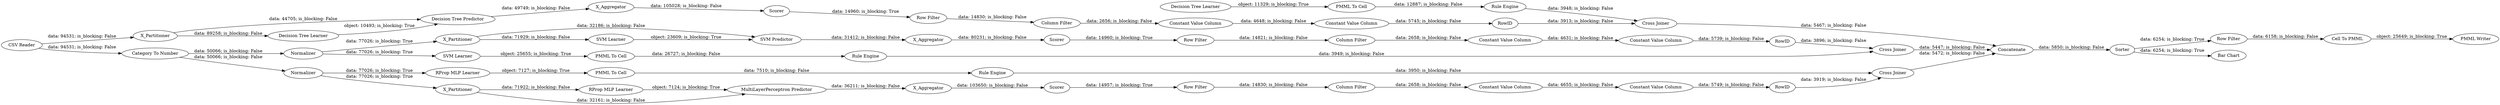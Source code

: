 digraph {
	"-1194880059934168634_9" [label="Row Filter"]
	"-6669129614038529802_34" [label="Rule Engine"]
	"-4713566835657299410_38" [label="Cross Joiner"]
	"5915413656441065136_35" [label="RProp MLP Learner"]
	"-614260749105020983_31" [label="RProp MLP Learner"]
	"5915413656441065136_34" [label="Rule Engine"]
	"-607235045807717783_294" [label="Column Filter"]
	"6242319299280909995_41" [label=Scorer]
	"6242319299280909995_40" [label=Normalizer]
	"-6669129614038529802_28" [label="PMML To Cell"]
	"-3272248889965480858_58" [label="Category To Number"]
	"-614260749105020983_2" [label=X_Partitioner]
	"-614260749105020983_7" [label=X_Aggregator]
	"-3272248889965480858_62" [label="CSV Reader"]
	"-1194880059934168634_292" [label="Constant Value Column"]
	"5646915581539053905_33" [label="SVM Learner"]
	"-4713566835657299410_32" [label="Decision Tree Predictor"]
	"-3272248889965480858_60" [label=Concatenate]
	"5646915581539053905_34" [label="PMML To Cell"]
	"-4713566835657299410_2" [label=X_Partitioner]
	"6242319299280909995_39" [label="Cross Joiner"]
	"6242319299280909995_2" [label=X_Partitioner]
	"-614260749105020983_40" [label=Scorer]
	"6242319299280909995_31" [label="SVM Learner"]
	"-3272248889965480858_52" [label=Sorter]
	"5622285456227748872_294" [label="Column Filter"]
	"-1194880059934168634_294" [label="Column Filter"]
	"5622285456227748872_290" [label="Constant Value Column"]
	"-4713566835657299410_7" [label=X_Aggregator]
	"-3272248889965480858_54" [label="Cell To PMML"]
	"-614260749105020983_32" [label="MultiLayerPerceptron Predictor"]
	"-3272248889965480858_53" [label="Row Filter"]
	"-614260749105020983_39" [label=Normalizer]
	"-1194880059934168634_290" [label="Constant Value Column"]
	"6242319299280909995_7" [label=X_Aggregator]
	"-607235045807717783_293" [label=RowID]
	"-1194880059934168634_293" [label=RowID]
	"-6669129614038529802_33" [label="Decision Tree Learner"]
	"5622285456227748872_293" [label=RowID]
	"-4713566835657299410_39" [label=Scorer]
	"-4713566835657299410_31" [label="Decision Tree Learner"]
	"-607235045807717783_9" [label="Row Filter"]
	"-614260749105020983_38" [label="Cross Joiner"]
	"-607235045807717783_290" [label="Constant Value Column"]
	"-3272248889965480858_61" [label="PMML Writer"]
	"5622285456227748872_292" [label="Constant Value Column"]
	"-3272248889965480858_59" [label="Bar Chart"]
	"-607235045807717783_292" [label="Constant Value Column"]
	"6242319299280909995_32" [label="SVM Predictor"]
	"5646915581539053905_35" [label="Rule Engine"]
	"5915413656441065136_22" [label="PMML To Cell"]
	"5622285456227748872_9" [label="Row Filter"]
	"-6669129614038529802_34" -> "-4713566835657299410_38" [label="data: 3948; is_blocking: False"]
	"-614260749105020983_31" -> "-614260749105020983_32" [label="object: 7124; is_blocking: True"]
	"6242319299280909995_40" -> "6242319299280909995_2" [label="data: 77026; is_blocking: True"]
	"5646915581539053905_33" -> "5646915581539053905_34" [label="object: 25655; is_blocking: True"]
	"-607235045807717783_290" -> "-607235045807717783_292" [label="data: 4631; is_blocking: False"]
	"-3272248889965480858_58" -> "6242319299280909995_40" [label="data: 50066; is_blocking: False"]
	"-4713566835657299410_38" -> "-3272248889965480858_60" [label="data: 5467; is_blocking: False"]
	"-607235045807717783_9" -> "-607235045807717783_294" [label="data: 14821; is_blocking: False"]
	"-1194880059934168634_292" -> "-1194880059934168634_293" [label="data: 5749; is_blocking: False"]
	"5622285456227748872_293" -> "-4713566835657299410_38" [label="data: 3913; is_blocking: False"]
	"-614260749105020983_39" -> "5915413656441065136_35" [label="data: 77026; is_blocking: True"]
	"5622285456227748872_9" -> "5622285456227748872_294" [label="data: 14830; is_blocking: False"]
	"-607235045807717783_293" -> "6242319299280909995_39" [label="data: 3896; is_blocking: False"]
	"5622285456227748872_290" -> "5622285456227748872_292" [label="data: 4648; is_blocking: False"]
	"-614260749105020983_7" -> "-614260749105020983_40" [label="data: 103650; is_blocking: False"]
	"6242319299280909995_2" -> "6242319299280909995_31" [label="data: 71929; is_blocking: False"]
	"-4713566835657299410_2" -> "-4713566835657299410_31" [label="data: 89258; is_blocking: False"]
	"-1194880059934168634_290" -> "-1194880059934168634_292" [label="data: 4655; is_blocking: False"]
	"5915413656441065136_34" -> "-614260749105020983_38" [label="data: 3950; is_blocking: False"]
	"-4713566835657299410_39" -> "5622285456227748872_9" [label="data: 14960; is_blocking: True"]
	"-614260749105020983_40" -> "-1194880059934168634_9" [label="data: 14957; is_blocking: True"]
	"-6669129614038529802_28" -> "-6669129614038529802_34" [label="data: 12887; is_blocking: False"]
	"5915413656441065136_35" -> "5915413656441065136_22" [label="object: 7127; is_blocking: True"]
	"-607235045807717783_294" -> "-607235045807717783_290" [label="data: 2658; is_blocking: False"]
	"-1194880059934168634_9" -> "-1194880059934168634_294" [label="data: 14830; is_blocking: False"]
	"-3272248889965480858_62" -> "-3272248889965480858_58" [label="data: 94531; is_blocking: False"]
	"-607235045807717783_292" -> "-607235045807717783_293" [label="data: 5739; is_blocking: False"]
	"-3272248889965480858_53" -> "-3272248889965480858_54" [label="data: 6158; is_blocking: False"]
	"-3272248889965480858_62" -> "-4713566835657299410_2" [label="data: 94531; is_blocking: False"]
	"-4713566835657299410_31" -> "-4713566835657299410_32" [label="object: 10493; is_blocking: True"]
	"5646915581539053905_35" -> "6242319299280909995_39" [label="data: 3949; is_blocking: False"]
	"-614260749105020983_2" -> "-614260749105020983_32" [label="data: 32161; is_blocking: False"]
	"5646915581539053905_34" -> "5646915581539053905_35" [label="data: 26727; is_blocking: False"]
	"-614260749105020983_32" -> "-614260749105020983_7" [label="data: 36211; is_blocking: False"]
	"-1194880059934168634_293" -> "-614260749105020983_38" [label="data: 3919; is_blocking: False"]
	"6242319299280909995_7" -> "6242319299280909995_41" [label="data: 80231; is_blocking: False"]
	"5915413656441065136_22" -> "5915413656441065136_34" [label="data: 7510; is_blocking: False"]
	"5622285456227748872_294" -> "5622285456227748872_290" [label="data: 2656; is_blocking: False"]
	"6242319299280909995_39" -> "-3272248889965480858_60" [label="data: 5447; is_blocking: False"]
	"-614260749105020983_38" -> "-3272248889965480858_60" [label="data: 5472; is_blocking: False"]
	"6242319299280909995_40" -> "5646915581539053905_33" [label="data: 77026; is_blocking: True"]
	"-4713566835657299410_2" -> "-4713566835657299410_32" [label="data: 44705; is_blocking: False"]
	"-3272248889965480858_52" -> "-3272248889965480858_59" [label="data: 6254; is_blocking: True"]
	"-6669129614038529802_33" -> "-6669129614038529802_28" [label="object: 11329; is_blocking: True"]
	"-3272248889965480858_60" -> "-3272248889965480858_52" [label="data: 5850; is_blocking: False"]
	"-614260749105020983_2" -> "-614260749105020983_31" [label="data: 71922; is_blocking: False"]
	"6242319299280909995_32" -> "6242319299280909995_7" [label="data: 31412; is_blocking: False"]
	"-4713566835657299410_32" -> "-4713566835657299410_7" [label="data: 49749; is_blocking: False"]
	"6242319299280909995_31" -> "6242319299280909995_32" [label="object: 23609; is_blocking: True"]
	"-614260749105020983_39" -> "-614260749105020983_2" [label="data: 77026; is_blocking: True"]
	"6242319299280909995_41" -> "-607235045807717783_9" [label="data: 14960; is_blocking: True"]
	"-4713566835657299410_7" -> "-4713566835657299410_39" [label="data: 105028; is_blocking: False"]
	"-3272248889965480858_54" -> "-3272248889965480858_61" [label="object: 25649; is_blocking: True"]
	"5622285456227748872_292" -> "5622285456227748872_293" [label="data: 5745; is_blocking: False"]
	"-1194880059934168634_294" -> "-1194880059934168634_290" [label="data: 2658; is_blocking: False"]
	"-3272248889965480858_52" -> "-3272248889965480858_53" [label="data: 6254; is_blocking: True"]
	"-3272248889965480858_58" -> "-614260749105020983_39" [label="data: 50066; is_blocking: False"]
	"6242319299280909995_2" -> "6242319299280909995_32" [label="data: 32186; is_blocking: False"]
	rankdir=LR
}
